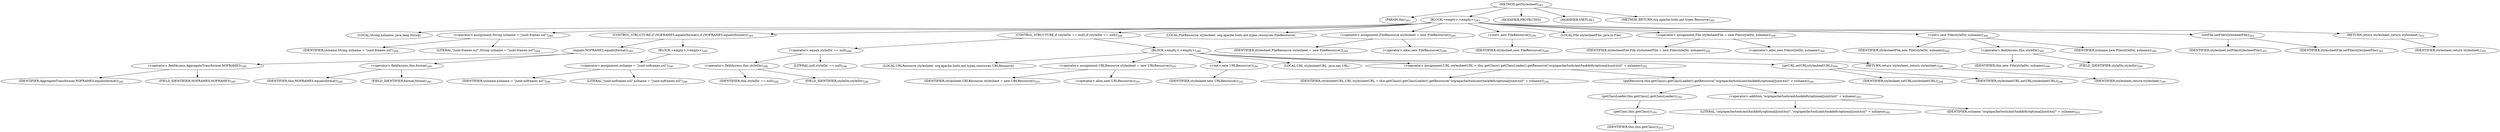 digraph "getStylesheet" {  
"506" [label = <(METHOD,getStylesheet)<SUB>283</SUB>> ]
"38" [label = <(PARAM,this)<SUB>283</SUB>> ]
"507" [label = <(BLOCK,&lt;empty&gt;,&lt;empty&gt;)<SUB>283</SUB>> ]
"508" [label = <(LOCAL,String xslname: java.lang.String)> ]
"509" [label = <(&lt;operator&gt;.assignment,String xslname = &quot;junit-frames.xsl&quot;)<SUB>284</SUB>> ]
"510" [label = <(IDENTIFIER,xslname,String xslname = &quot;junit-frames.xsl&quot;)<SUB>284</SUB>> ]
"511" [label = <(LITERAL,&quot;junit-frames.xsl&quot;,String xslname = &quot;junit-frames.xsl&quot;)<SUB>284</SUB>> ]
"512" [label = <(CONTROL_STRUCTURE,if (NOFRAMES.equals(format)),if (NOFRAMES.equals(format)))<SUB>285</SUB>> ]
"513" [label = <(equals,NOFRAMES.equals(format))<SUB>285</SUB>> ]
"514" [label = <(&lt;operator&gt;.fieldAccess,AggregateTransformer.NOFRAMES)<SUB>285</SUB>> ]
"515" [label = <(IDENTIFIER,AggregateTransformer,NOFRAMES.equals(format))<SUB>285</SUB>> ]
"516" [label = <(FIELD_IDENTIFIER,NOFRAMES,NOFRAMES)<SUB>285</SUB>> ]
"517" [label = <(&lt;operator&gt;.fieldAccess,this.format)<SUB>285</SUB>> ]
"518" [label = <(IDENTIFIER,this,NOFRAMES.equals(format))<SUB>285</SUB>> ]
"519" [label = <(FIELD_IDENTIFIER,format,format)<SUB>285</SUB>> ]
"520" [label = <(BLOCK,&lt;empty&gt;,&lt;empty&gt;)<SUB>285</SUB>> ]
"521" [label = <(&lt;operator&gt;.assignment,xslname = &quot;junit-noframes.xsl&quot;)<SUB>286</SUB>> ]
"522" [label = <(IDENTIFIER,xslname,xslname = &quot;junit-noframes.xsl&quot;)<SUB>286</SUB>> ]
"523" [label = <(LITERAL,&quot;junit-noframes.xsl&quot;,xslname = &quot;junit-noframes.xsl&quot;)<SUB>286</SUB>> ]
"524" [label = <(CONTROL_STRUCTURE,if (styleDir == null),if (styleDir == null))<SUB>288</SUB>> ]
"525" [label = <(&lt;operator&gt;.equals,styleDir == null)<SUB>288</SUB>> ]
"526" [label = <(&lt;operator&gt;.fieldAccess,this.styleDir)<SUB>288</SUB>> ]
"527" [label = <(IDENTIFIER,this,styleDir == null)<SUB>288</SUB>> ]
"528" [label = <(FIELD_IDENTIFIER,styleDir,styleDir)<SUB>288</SUB>> ]
"529" [label = <(LITERAL,null,styleDir == null)<SUB>288</SUB>> ]
"530" [label = <(BLOCK,&lt;empty&gt;,&lt;empty&gt;)<SUB>288</SUB>> ]
"36" [label = <(LOCAL,URLResource stylesheet: org.apache.tools.ant.types.resources.URLResource)> ]
"531" [label = <(&lt;operator&gt;.assignment,URLResource stylesheet = new URLResource())<SUB>291</SUB>> ]
"532" [label = <(IDENTIFIER,stylesheet,URLResource stylesheet = new URLResource())<SUB>291</SUB>> ]
"533" [label = <(&lt;operator&gt;.alloc,new URLResource())<SUB>291</SUB>> ]
"534" [label = <(&lt;init&gt;,new URLResource())<SUB>291</SUB>> ]
"35" [label = <(IDENTIFIER,stylesheet,new URLResource())<SUB>291</SUB>> ]
"535" [label = <(LOCAL,URL stylesheetURL: java.net.URL)> ]
"536" [label = <(&lt;operator&gt;.assignment,URL stylesheetURL = this.getClass().getClassLoader().getResource(&quot;org/apache/tools/ant/taskdefs/optional/junit/xsl/&quot; + xslname))<SUB>292</SUB>> ]
"537" [label = <(IDENTIFIER,stylesheetURL,URL stylesheetURL = this.getClass().getClassLoader().getResource(&quot;org/apache/tools/ant/taskdefs/optional/junit/xsl/&quot; + xslname))<SUB>292</SUB>> ]
"538" [label = <(getResource,this.getClass().getClassLoader().getResource(&quot;org/apache/tools/ant/taskdefs/optional/junit/xsl/&quot; + xslname))<SUB>292</SUB>> ]
"539" [label = <(getClassLoader,this.getClass().getClassLoader())<SUB>292</SUB>> ]
"540" [label = <(getClass,this.getClass())<SUB>292</SUB>> ]
"37" [label = <(IDENTIFIER,this,this.getClass())<SUB>292</SUB>> ]
"541" [label = <(&lt;operator&gt;.addition,&quot;org/apache/tools/ant/taskdefs/optional/junit/xsl/&quot; + xslname)<SUB>293</SUB>> ]
"542" [label = <(LITERAL,&quot;org/apache/tools/ant/taskdefs/optional/junit/xsl/&quot;,&quot;org/apache/tools/ant/taskdefs/optional/junit/xsl/&quot; + xslname)<SUB>293</SUB>> ]
"543" [label = <(IDENTIFIER,xslname,&quot;org/apache/tools/ant/taskdefs/optional/junit/xsl/&quot; + xslname)<SUB>293</SUB>> ]
"544" [label = <(setURL,setURL(stylesheetURL))<SUB>294</SUB>> ]
"545" [label = <(IDENTIFIER,stylesheet,setURL(stylesheetURL))<SUB>294</SUB>> ]
"546" [label = <(IDENTIFIER,stylesheetURL,setURL(stylesheetURL))<SUB>294</SUB>> ]
"547" [label = <(RETURN,return stylesheet;,return stylesheet;)<SUB>295</SUB>> ]
"548" [label = <(IDENTIFIER,stylesheet,return stylesheet;)<SUB>295</SUB>> ]
"40" [label = <(LOCAL,FileResource stylesheet: org.apache.tools.ant.types.resources.FileResource)> ]
"549" [label = <(&lt;operator&gt;.assignment,FileResource stylesheet = new FileResource())<SUB>299</SUB>> ]
"550" [label = <(IDENTIFIER,stylesheet,FileResource stylesheet = new FileResource())<SUB>299</SUB>> ]
"551" [label = <(&lt;operator&gt;.alloc,new FileResource())<SUB>299</SUB>> ]
"552" [label = <(&lt;init&gt;,new FileResource())<SUB>299</SUB>> ]
"39" [label = <(IDENTIFIER,stylesheet,new FileResource())<SUB>299</SUB>> ]
"42" [label = <(LOCAL,File stylesheetFile: java.io.File)> ]
"553" [label = <(&lt;operator&gt;.assignment,File stylesheetFile = new File(styleDir, xslname))<SUB>300</SUB>> ]
"554" [label = <(IDENTIFIER,stylesheetFile,File stylesheetFile = new File(styleDir, xslname))<SUB>300</SUB>> ]
"555" [label = <(&lt;operator&gt;.alloc,new File(styleDir, xslname))<SUB>300</SUB>> ]
"556" [label = <(&lt;init&gt;,new File(styleDir, xslname))<SUB>300</SUB>> ]
"41" [label = <(IDENTIFIER,stylesheetFile,new File(styleDir, xslname))<SUB>300</SUB>> ]
"557" [label = <(&lt;operator&gt;.fieldAccess,this.styleDir)<SUB>300</SUB>> ]
"558" [label = <(IDENTIFIER,this,new File(styleDir, xslname))<SUB>300</SUB>> ]
"559" [label = <(FIELD_IDENTIFIER,styleDir,styleDir)<SUB>300</SUB>> ]
"560" [label = <(IDENTIFIER,xslname,new File(styleDir, xslname))<SUB>300</SUB>> ]
"561" [label = <(setFile,setFile(stylesheetFile))<SUB>301</SUB>> ]
"562" [label = <(IDENTIFIER,stylesheet,setFile(stylesheetFile))<SUB>301</SUB>> ]
"563" [label = <(IDENTIFIER,stylesheetFile,setFile(stylesheetFile))<SUB>301</SUB>> ]
"564" [label = <(RETURN,return stylesheet;,return stylesheet;)<SUB>302</SUB>> ]
"565" [label = <(IDENTIFIER,stylesheet,return stylesheet;)<SUB>302</SUB>> ]
"566" [label = <(MODIFIER,PROTECTED)> ]
"567" [label = <(MODIFIER,VIRTUAL)> ]
"568" [label = <(METHOD_RETURN,org.apache.tools.ant.types.Resource)<SUB>283</SUB>> ]
  "506" -> "38" 
  "506" -> "507" 
  "506" -> "566" 
  "506" -> "567" 
  "506" -> "568" 
  "507" -> "508" 
  "507" -> "509" 
  "507" -> "512" 
  "507" -> "524" 
  "507" -> "40" 
  "507" -> "549" 
  "507" -> "552" 
  "507" -> "42" 
  "507" -> "553" 
  "507" -> "556" 
  "507" -> "561" 
  "507" -> "564" 
  "509" -> "510" 
  "509" -> "511" 
  "512" -> "513" 
  "512" -> "520" 
  "513" -> "514" 
  "513" -> "517" 
  "514" -> "515" 
  "514" -> "516" 
  "517" -> "518" 
  "517" -> "519" 
  "520" -> "521" 
  "521" -> "522" 
  "521" -> "523" 
  "524" -> "525" 
  "524" -> "530" 
  "525" -> "526" 
  "525" -> "529" 
  "526" -> "527" 
  "526" -> "528" 
  "530" -> "36" 
  "530" -> "531" 
  "530" -> "534" 
  "530" -> "535" 
  "530" -> "536" 
  "530" -> "544" 
  "530" -> "547" 
  "531" -> "532" 
  "531" -> "533" 
  "534" -> "35" 
  "536" -> "537" 
  "536" -> "538" 
  "538" -> "539" 
  "538" -> "541" 
  "539" -> "540" 
  "540" -> "37" 
  "541" -> "542" 
  "541" -> "543" 
  "544" -> "545" 
  "544" -> "546" 
  "547" -> "548" 
  "549" -> "550" 
  "549" -> "551" 
  "552" -> "39" 
  "553" -> "554" 
  "553" -> "555" 
  "556" -> "41" 
  "556" -> "557" 
  "556" -> "560" 
  "557" -> "558" 
  "557" -> "559" 
  "561" -> "562" 
  "561" -> "563" 
  "564" -> "565" 
}
